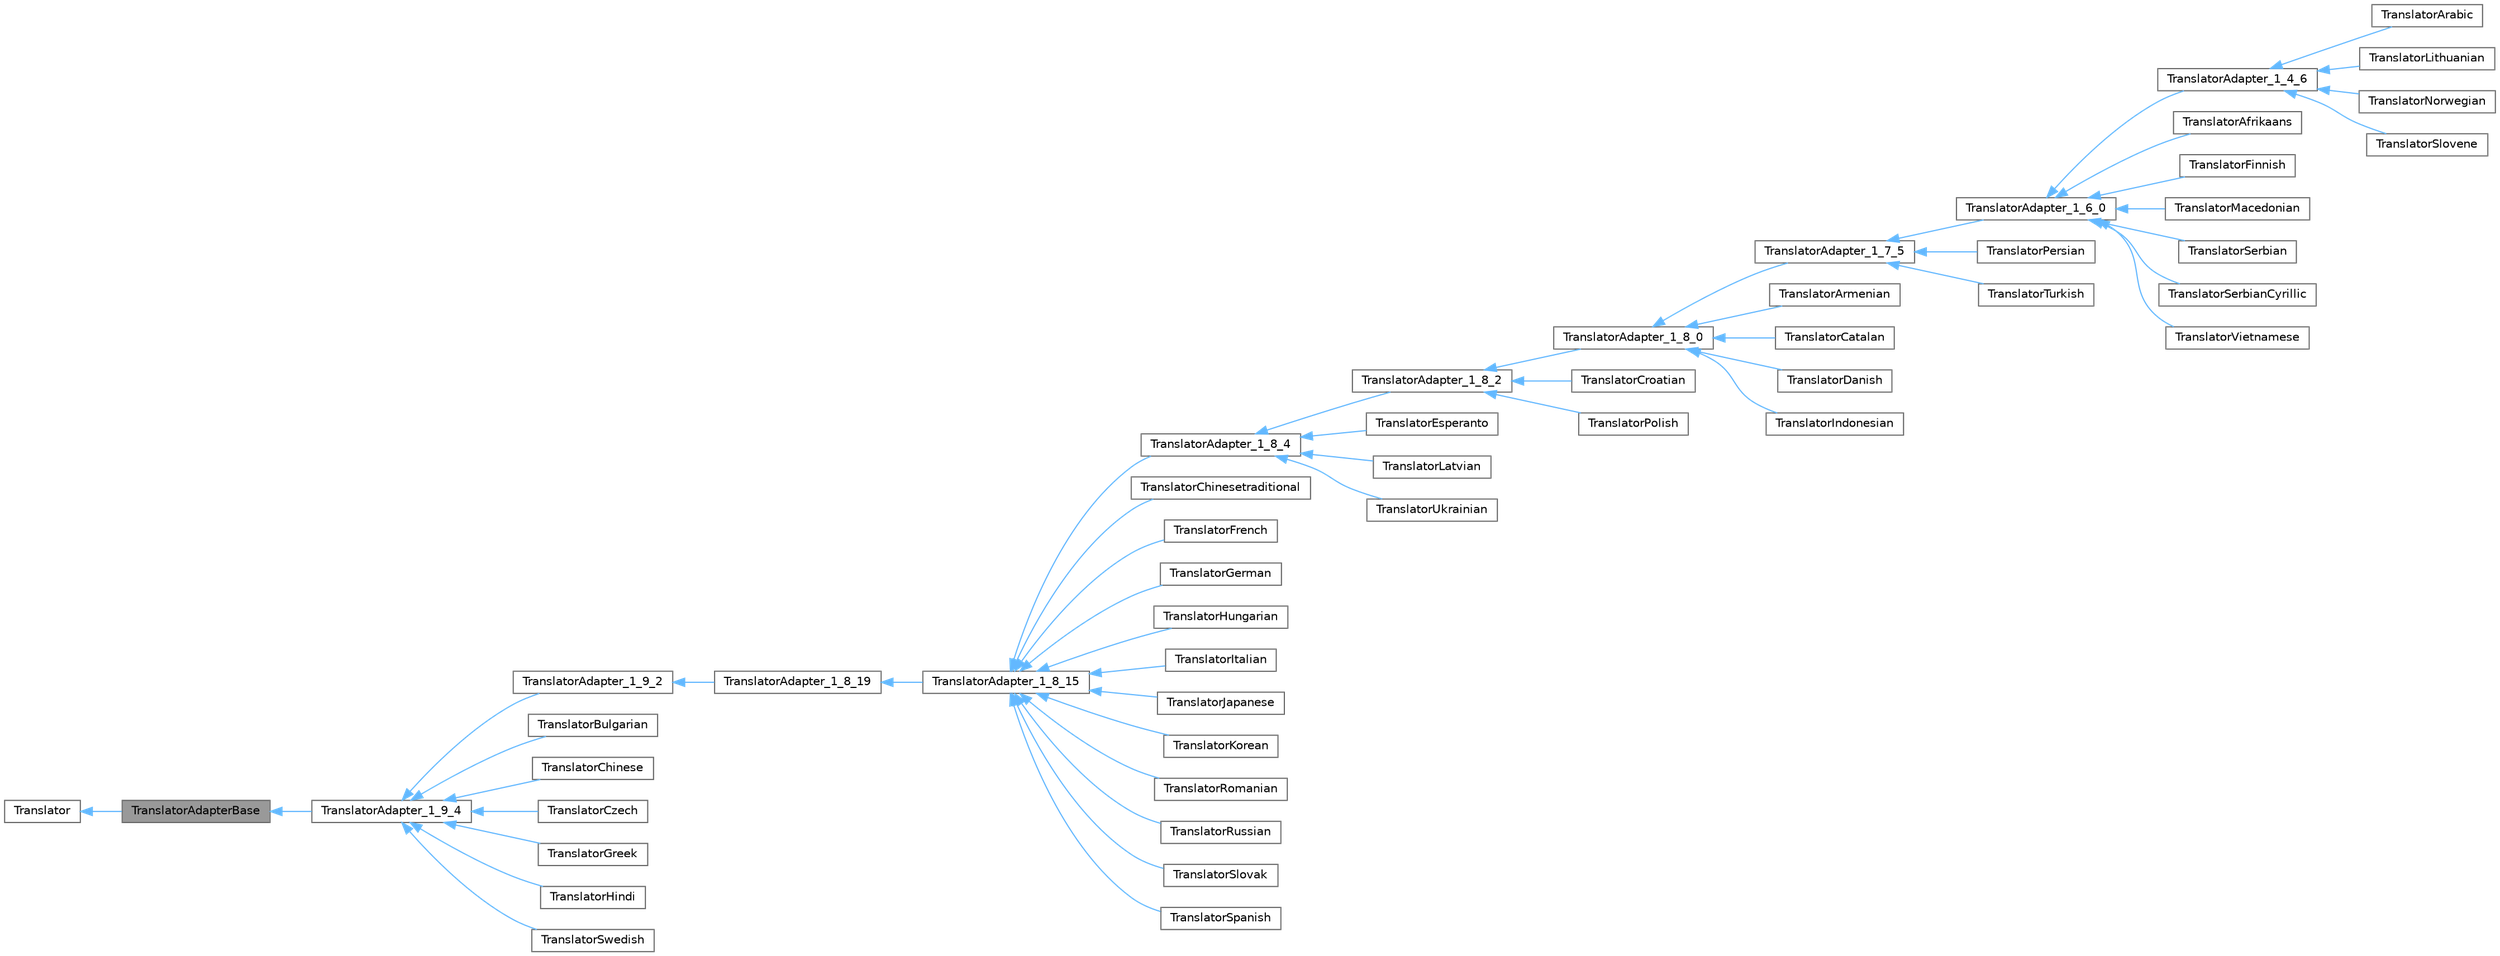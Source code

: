 digraph "TranslatorAdapterBase"
{
 // INTERACTIVE_SVG=YES
 // LATEX_PDF_SIZE
  bgcolor="transparent";
  edge [fontname=Helvetica,fontsize=10,labelfontname=Helvetica,labelfontsize=10];
  node [fontname=Helvetica,fontsize=10,shape=box,height=0.2,width=0.4];
  rankdir="LR";
  Node1 [label="TranslatorAdapterBase",height=0.2,width=0.4,color="gray40", fillcolor="grey60", style="filled", fontcolor="black",tooltip="Base of the translator adapter tree."];
  Node2 -> Node1 [dir="back",color="steelblue1",style="solid"];
  Node2 [label="Translator",height=0.2,width=0.4,color="gray40", fillcolor="white", style="filled",URL="$d8/dfb/class_translator.html",tooltip="Abstract base class for all translatable text fragments."];
  Node1 -> Node3 [dir="back",color="steelblue1",style="solid"];
  Node3 [label="TranslatorAdapter_1_9_4",height=0.2,width=0.4,color="gray40", fillcolor="white", style="filled",URL="$d0/d33/class_translator_adapter__1__9__4.html",tooltip=" "];
  Node3 -> Node4 [dir="back",color="steelblue1",style="solid"];
  Node4 [label="TranslatorAdapter_1_9_2",height=0.2,width=0.4,color="gray40", fillcolor="white", style="filled",URL="$d3/d2e/class_translator_adapter__1__9__2.html",tooltip=" "];
  Node4 -> Node5 [dir="back",color="steelblue1",style="solid"];
  Node5 [label="TranslatorAdapter_1_8_19",height=0.2,width=0.4,color="gray40", fillcolor="white", style="filled",URL="$de/dde/class_translator_adapter__1__8__19.html",tooltip=" "];
  Node5 -> Node6 [dir="back",color="steelblue1",style="solid"];
  Node6 [label="TranslatorAdapter_1_8_15",height=0.2,width=0.4,color="gray40", fillcolor="white", style="filled",URL="$d4/d2e/class_translator_adapter__1__8__15.html",tooltip=" "];
  Node6 -> Node7 [dir="back",color="steelblue1",style="solid"];
  Node7 [label="TranslatorAdapter_1_8_4",height=0.2,width=0.4,color="gray40", fillcolor="white", style="filled",URL="$de/d2f/class_translator_adapter__1__8__4.html",tooltip=" "];
  Node7 -> Node8 [dir="back",color="steelblue1",style="solid"];
  Node8 [label="TranslatorAdapter_1_8_2",height=0.2,width=0.4,color="gray40", fillcolor="white", style="filled",URL="$d2/d75/class_translator_adapter__1__8__2.html",tooltip=" "];
  Node8 -> Node9 [dir="back",color="steelblue1",style="solid"];
  Node9 [label="TranslatorAdapter_1_8_0",height=0.2,width=0.4,color="gray40", fillcolor="white", style="filled",URL="$de/d49/class_translator_adapter__1__8__0.html",tooltip="Adapter class for languages that only contain translations up to version 1.8.0."];
  Node9 -> Node10 [dir="back",color="steelblue1",style="solid"];
  Node10 [label="TranslatorAdapter_1_7_5",height=0.2,width=0.4,color="gray40", fillcolor="white", style="filled",URL="$da/d24/class_translator_adapter__1__7__5.html",tooltip="Adapter class for languages that only contain translations up to version 1.7.5."];
  Node10 -> Node11 [dir="back",color="steelblue1",style="solid"];
  Node11 [label="TranslatorAdapter_1_6_0",height=0.2,width=0.4,color="gray40", fillcolor="white", style="filled",URL="$d3/da1/class_translator_adapter__1__6__0.html",tooltip="Adapter class for languages that only contain translations up to version 1.6.0."];
  Node11 -> Node12 [dir="back",color="steelblue1",style="solid"];
  Node12 [label="TranslatorAdapter_1_4_6",height=0.2,width=0.4,color="gray40", fillcolor="white", style="filled",URL="$d4/d2b/class_translator_adapter__1__4__6.html",tooltip="Adapter class for languages that only contain translations up to version 1.4.6."];
  Node12 -> Node13 [dir="back",color="steelblue1",style="solid"];
  Node13 [label="TranslatorArabic",height=0.2,width=0.4,color="gray40", fillcolor="white", style="filled",URL="$d3/de9/class_translator_arabic.html",tooltip=" "];
  Node12 -> Node14 [dir="back",color="steelblue1",style="solid"];
  Node14 [label="TranslatorLithuanian",height=0.2,width=0.4,color="gray40", fillcolor="white", style="filled",URL="$dc/d53/class_translator_lithuanian.html",tooltip=" "];
  Node12 -> Node15 [dir="back",color="steelblue1",style="solid"];
  Node15 [label="TranslatorNorwegian",height=0.2,width=0.4,color="gray40", fillcolor="white", style="filled",URL="$dd/d38/class_translator_norwegian.html",tooltip=" "];
  Node12 -> Node16 [dir="back",color="steelblue1",style="solid"];
  Node16 [label="TranslatorSlovene",height=0.2,width=0.4,color="gray40", fillcolor="white", style="filled",URL="$dd/d0b/class_translator_slovene.html",tooltip=" "];
  Node11 -> Node17 [dir="back",color="steelblue1",style="solid"];
  Node17 [label="TranslatorAfrikaans",height=0.2,width=0.4,color="gray40", fillcolor="white", style="filled",URL="$d3/d65/class_translator_afrikaans.html",tooltip=" "];
  Node11 -> Node18 [dir="back",color="steelblue1",style="solid"];
  Node18 [label="TranslatorFinnish",height=0.2,width=0.4,color="gray40", fillcolor="white", style="filled",URL="$de/df7/class_translator_finnish.html",tooltip=" "];
  Node11 -> Node19 [dir="back",color="steelblue1",style="solid"];
  Node19 [label="TranslatorMacedonian",height=0.2,width=0.4,color="gray40", fillcolor="white", style="filled",URL="$d9/ddf/class_translator_macedonian.html",tooltip=" "];
  Node11 -> Node20 [dir="back",color="steelblue1",style="solid"];
  Node20 [label="TranslatorSerbian",height=0.2,width=0.4,color="gray40", fillcolor="white", style="filled",URL="$d5/d0a/class_translator_serbian.html",tooltip=" "];
  Node11 -> Node21 [dir="back",color="steelblue1",style="solid"];
  Node21 [label="TranslatorSerbianCyrillic",height=0.2,width=0.4,color="gray40", fillcolor="white", style="filled",URL="$dc/d03/class_translator_serbian_cyrillic.html",tooltip=" "];
  Node11 -> Node22 [dir="back",color="steelblue1",style="solid"];
  Node22 [label="TranslatorVietnamese",height=0.2,width=0.4,color="gray40", fillcolor="white", style="filled",URL="$df/d20/class_translator_vietnamese.html",tooltip=" "];
  Node10 -> Node23 [dir="back",color="steelblue1",style="solid"];
  Node23 [label="TranslatorPersian",height=0.2,width=0.4,color="gray40", fillcolor="white", style="filled",URL="$d5/d43/class_translator_persian.html",tooltip=" "];
  Node10 -> Node24 [dir="back",color="steelblue1",style="solid"];
  Node24 [label="TranslatorTurkish",height=0.2,width=0.4,color="gray40", fillcolor="white", style="filled",URL="$dd/d80/class_translator_turkish.html",tooltip=" "];
  Node9 -> Node25 [dir="back",color="steelblue1",style="solid"];
  Node25 [label="TranslatorArmenian",height=0.2,width=0.4,color="gray40", fillcolor="white", style="filled",URL="$da/db8/class_translator_armenian.html",tooltip=" "];
  Node9 -> Node26 [dir="back",color="steelblue1",style="solid"];
  Node26 [label="TranslatorCatalan",height=0.2,width=0.4,color="gray40", fillcolor="white", style="filled",URL="$d9/dc1/class_translator_catalan.html",tooltip=" "];
  Node9 -> Node27 [dir="back",color="steelblue1",style="solid"];
  Node27 [label="TranslatorDanish",height=0.2,width=0.4,color="gray40", fillcolor="white", style="filled",URL="$d7/d21/class_translator_danish.html",tooltip=" "];
  Node9 -> Node28 [dir="back",color="steelblue1",style="solid"];
  Node28 [label="TranslatorIndonesian",height=0.2,width=0.4,color="gray40", fillcolor="white", style="filled",URL="$df/dc8/class_translator_indonesian.html",tooltip=" "];
  Node8 -> Node29 [dir="back",color="steelblue1",style="solid"];
  Node29 [label="TranslatorCroatian",height=0.2,width=0.4,color="gray40", fillcolor="white", style="filled",URL="$d9/d82/class_translator_croatian.html",tooltip=" "];
  Node8 -> Node30 [dir="back",color="steelblue1",style="solid"];
  Node30 [label="TranslatorPolish",height=0.2,width=0.4,color="gray40", fillcolor="white", style="filled",URL="$de/d82/class_translator_polish.html",tooltip=" "];
  Node7 -> Node31 [dir="back",color="steelblue1",style="solid"];
  Node31 [label="TranslatorEsperanto",height=0.2,width=0.4,color="gray40", fillcolor="white", style="filled",URL="$d2/d07/class_translator_esperanto.html",tooltip=" "];
  Node7 -> Node32 [dir="back",color="steelblue1",style="solid"];
  Node32 [label="TranslatorLatvian",height=0.2,width=0.4,color="gray40", fillcolor="white", style="filled",URL="$d8/d83/class_translator_latvian.html",tooltip=" "];
  Node7 -> Node33 [dir="back",color="steelblue1",style="solid"];
  Node33 [label="TranslatorUkrainian",height=0.2,width=0.4,color="gray40", fillcolor="white", style="filled",URL="$d1/d56/class_translator_ukrainian.html",tooltip=" "];
  Node6 -> Node34 [dir="back",color="steelblue1",style="solid"];
  Node34 [label="TranslatorChinesetraditional",height=0.2,width=0.4,color="gray40", fillcolor="white", style="filled",URL="$dd/df6/class_translator_chinesetraditional.html",tooltip=" "];
  Node6 -> Node35 [dir="back",color="steelblue1",style="solid"];
  Node35 [label="TranslatorFrench",height=0.2,width=0.4,color="gray40", fillcolor="white", style="filled",URL="$da/d1a/class_translator_french.html",tooltip=" "];
  Node6 -> Node36 [dir="back",color="steelblue1",style="solid"];
  Node36 [label="TranslatorGerman",height=0.2,width=0.4,color="gray40", fillcolor="white", style="filled",URL="$d6/d07/class_translator_german.html",tooltip=" "];
  Node6 -> Node37 [dir="back",color="steelblue1",style="solid"];
  Node37 [label="TranslatorHungarian",height=0.2,width=0.4,color="gray40", fillcolor="white", style="filled",URL="$db/d5f/class_translator_hungarian.html",tooltip=" "];
  Node6 -> Node38 [dir="back",color="steelblue1",style="solid"];
  Node38 [label="TranslatorItalian",height=0.2,width=0.4,color="gray40", fillcolor="white", style="filled",URL="$d2/df8/class_translator_italian.html",tooltip=" "];
  Node6 -> Node39 [dir="back",color="steelblue1",style="solid"];
  Node39 [label="TranslatorJapanese",height=0.2,width=0.4,color="gray40", fillcolor="white", style="filled",URL="$d1/d6a/class_translator_japanese.html",tooltip=" "];
  Node6 -> Node40 [dir="back",color="steelblue1",style="solid"];
  Node40 [label="TranslatorKorean",height=0.2,width=0.4,color="gray40", fillcolor="white", style="filled",URL="$db/dcc/class_translator_korean.html",tooltip=" "];
  Node6 -> Node41 [dir="back",color="steelblue1",style="solid"];
  Node41 [label="TranslatorRomanian",height=0.2,width=0.4,color="gray40", fillcolor="white", style="filled",URL="$da/d32/class_translator_romanian.html",tooltip=" "];
  Node6 -> Node42 [dir="back",color="steelblue1",style="solid"];
  Node42 [label="TranslatorRussian",height=0.2,width=0.4,color="gray40", fillcolor="white", style="filled",URL="$d0/dab/class_translator_russian.html",tooltip=" "];
  Node6 -> Node43 [dir="back",color="steelblue1",style="solid"];
  Node43 [label="TranslatorSlovak",height=0.2,width=0.4,color="gray40", fillcolor="white", style="filled",URL="$d2/d53/class_translator_slovak.html",tooltip=" "];
  Node6 -> Node44 [dir="back",color="steelblue1",style="solid"];
  Node44 [label="TranslatorSpanish",height=0.2,width=0.4,color="gray40", fillcolor="white", style="filled",URL="$dc/d44/class_translator_spanish.html",tooltip=" "];
  Node3 -> Node45 [dir="back",color="steelblue1",style="solid"];
  Node45 [label="TranslatorBulgarian",height=0.2,width=0.4,color="gray40", fillcolor="white", style="filled",URL="$da/dbb/class_translator_bulgarian.html",tooltip=" "];
  Node3 -> Node46 [dir="back",color="steelblue1",style="solid"];
  Node46 [label="TranslatorChinese",height=0.2,width=0.4,color="gray40", fillcolor="white", style="filled",URL="$d6/db6/class_translator_chinese.html",tooltip=" "];
  Node3 -> Node47 [dir="back",color="steelblue1",style="solid"];
  Node47 [label="TranslatorCzech",height=0.2,width=0.4,color="gray40", fillcolor="white", style="filled",URL="$dd/d8a/class_translator_czech.html",tooltip=" "];
  Node3 -> Node48 [dir="back",color="steelblue1",style="solid"];
  Node48 [label="TranslatorGreek",height=0.2,width=0.4,color="gray40", fillcolor="white", style="filled",URL="$df/d75/class_translator_greek.html",tooltip=" "];
  Node3 -> Node49 [dir="back",color="steelblue1",style="solid"];
  Node49 [label="TranslatorHindi",height=0.2,width=0.4,color="gray40", fillcolor="white", style="filled",URL="$d1/d8a/class_translator_hindi.html",tooltip=" "];
  Node3 -> Node50 [dir="back",color="steelblue1",style="solid"];
  Node50 [label="TranslatorSwedish",height=0.2,width=0.4,color="gray40", fillcolor="white", style="filled",URL="$d5/d5c/class_translator_swedish.html",tooltip=" "];
}
